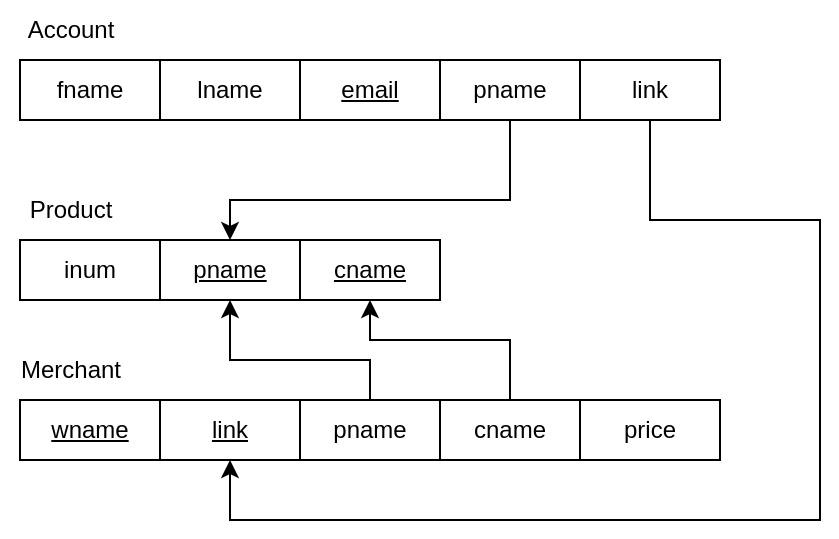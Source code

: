 <mxfile version="21.0.2" type="device"><diagram id="R2lEEEUBdFMjLlhIrx00" name="Page-1"><mxGraphModel dx="699" dy="444" grid="1" gridSize="10" guides="1" tooltips="1" connect="1" arrows="1" fold="1" page="1" pageScale="1" pageWidth="850" pageHeight="1100" math="0" shadow="0" extFonts="Permanent Marker^https://fonts.googleapis.com/css?family=Permanent+Marker"><root><mxCell id="0"/><mxCell id="1" parent="0"/><mxCell id="oWvPISL375FjDvtNMHMM-16" value="lname" style="rounded=0;whiteSpace=wrap;html=1;" vertex="1" parent="1"><mxGeometry x="160" y="70" width="70" height="30" as="geometry"/></mxCell><mxCell id="oWvPISL375FjDvtNMHMM-18" value="Account" style="text;html=1;align=center;verticalAlign=middle;resizable=0;points=[];autosize=1;strokeColor=none;fillColor=none;" vertex="1" parent="1"><mxGeometry x="80" y="40" width="70" height="30" as="geometry"/></mxCell><mxCell id="oWvPISL375FjDvtNMHMM-22" value="&lt;u&gt;email&lt;/u&gt;" style="rounded=0;whiteSpace=wrap;html=1;" vertex="1" parent="1"><mxGeometry x="230" y="70" width="70" height="30" as="geometry"/></mxCell><mxCell id="oWvPISL375FjDvtNMHMM-23" value="pname" style="rounded=0;whiteSpace=wrap;html=1;" vertex="1" parent="1"><mxGeometry x="300" y="70" width="70" height="30" as="geometry"/></mxCell><mxCell id="oWvPISL375FjDvtNMHMM-24" value="fname" style="rounded=0;whiteSpace=wrap;html=1;" vertex="1" parent="1"><mxGeometry x="90" y="70" width="70" height="30" as="geometry"/></mxCell><mxCell id="oWvPISL375FjDvtNMHMM-25" value="inum" style="rounded=0;whiteSpace=wrap;html=1;" vertex="1" parent="1"><mxGeometry x="90" y="160" width="70" height="30" as="geometry"/></mxCell><mxCell id="oWvPISL375FjDvtNMHMM-26" value="&lt;u&gt;pname&lt;/u&gt;" style="rounded=0;whiteSpace=wrap;html=1;" vertex="1" parent="1"><mxGeometry x="160" y="160" width="70" height="30" as="geometry"/></mxCell><mxCell id="oWvPISL375FjDvtNMHMM-27" value="&lt;u&gt;cname&lt;/u&gt;" style="rounded=0;whiteSpace=wrap;html=1;" vertex="1" parent="1"><mxGeometry x="230" y="160" width="70" height="30" as="geometry"/></mxCell><mxCell id="oWvPISL375FjDvtNMHMM-28" value="Product" style="text;html=1;align=center;verticalAlign=middle;resizable=0;points=[];autosize=1;strokeColor=none;fillColor=none;" vertex="1" parent="1"><mxGeometry x="85" y="130" width="60" height="30" as="geometry"/></mxCell><mxCell id="oWvPISL375FjDvtNMHMM-29" value="&lt;u&gt;wname&lt;/u&gt;" style="rounded=0;whiteSpace=wrap;html=1;" vertex="1" parent="1"><mxGeometry x="90" y="240" width="70" height="30" as="geometry"/></mxCell><mxCell id="oWvPISL375FjDvtNMHMM-30" value="&lt;u&gt;link&lt;/u&gt;" style="rounded=0;whiteSpace=wrap;html=1;" vertex="1" parent="1"><mxGeometry x="160" y="240" width="70" height="30" as="geometry"/></mxCell><mxCell id="oWvPISL375FjDvtNMHMM-31" value="pname" style="rounded=0;whiteSpace=wrap;html=1;" vertex="1" parent="1"><mxGeometry x="230" y="240" width="70" height="30" as="geometry"/></mxCell><mxCell id="oWvPISL375FjDvtNMHMM-32" value="price" style="rounded=0;whiteSpace=wrap;html=1;" vertex="1" parent="1"><mxGeometry x="370" y="240" width="70" height="30" as="geometry"/></mxCell><mxCell id="oWvPISL375FjDvtNMHMM-33" value="cname" style="rounded=0;whiteSpace=wrap;html=1;" vertex="1" parent="1"><mxGeometry x="300" y="240" width="70" height="30" as="geometry"/></mxCell><mxCell id="oWvPISL375FjDvtNMHMM-35" value="Merchant" style="text;html=1;align=center;verticalAlign=middle;resizable=0;points=[];autosize=1;strokeColor=none;fillColor=none;" vertex="1" parent="1"><mxGeometry x="80" y="210" width="70" height="30" as="geometry"/></mxCell><mxCell id="oWvPISL375FjDvtNMHMM-38" value="link" style="rounded=0;whiteSpace=wrap;html=1;" vertex="1" parent="1"><mxGeometry x="370" y="70" width="70" height="30" as="geometry"/></mxCell><mxCell id="oWvPISL375FjDvtNMHMM-42" value="" style="endArrow=classic;html=1;rounded=0;exitX=0.5;exitY=0;exitDx=0;exitDy=0;entryX=0.5;entryY=1;entryDx=0;entryDy=0;" edge="1" parent="1" source="oWvPISL375FjDvtNMHMM-31" target="oWvPISL375FjDvtNMHMM-26"><mxGeometry width="50" height="50" relative="1" as="geometry"><mxPoint x="350" y="230" as="sourcePoint"/><mxPoint x="400" y="180" as="targetPoint"/><Array as="points"><mxPoint x="265" y="220"/><mxPoint x="195" y="220"/></Array></mxGeometry></mxCell><mxCell id="oWvPISL375FjDvtNMHMM-43" value="" style="endArrow=classic;html=1;rounded=0;exitX=0.5;exitY=0;exitDx=0;exitDy=0;entryX=0.5;entryY=1;entryDx=0;entryDy=0;" edge="1" parent="1" source="oWvPISL375FjDvtNMHMM-33" target="oWvPISL375FjDvtNMHMM-27"><mxGeometry width="50" height="50" relative="1" as="geometry"><mxPoint x="350" y="230" as="sourcePoint"/><mxPoint x="400" y="180" as="targetPoint"/><Array as="points"><mxPoint x="335" y="210"/><mxPoint x="265" y="210"/></Array></mxGeometry></mxCell><mxCell id="oWvPISL375FjDvtNMHMM-44" value="" style="endArrow=classic;html=1;rounded=0;exitX=0.5;exitY=1;exitDx=0;exitDy=0;entryX=0.5;entryY=1;entryDx=0;entryDy=0;" edge="1" parent="1" source="oWvPISL375FjDvtNMHMM-38" target="oWvPISL375FjDvtNMHMM-30"><mxGeometry width="50" height="50" relative="1" as="geometry"><mxPoint x="350" y="230" as="sourcePoint"/><mxPoint x="490" y="320" as="targetPoint"/><Array as="points"><mxPoint x="405" y="150"/><mxPoint x="490" y="150"/><mxPoint x="490" y="300"/><mxPoint x="195" y="300"/></Array></mxGeometry></mxCell><mxCell id="oWvPISL375FjDvtNMHMM-45" value="" style="endArrow=classic;html=1;rounded=0;exitX=0.5;exitY=1;exitDx=0;exitDy=0;entryX=0.5;entryY=0;entryDx=0;entryDy=0;" edge="1" parent="1" source="oWvPISL375FjDvtNMHMM-23" target="oWvPISL375FjDvtNMHMM-26"><mxGeometry width="50" height="50" relative="1" as="geometry"><mxPoint x="350" y="230" as="sourcePoint"/><mxPoint x="400" y="180" as="targetPoint"/><Array as="points"><mxPoint x="335" y="140"/><mxPoint x="195" y="140"/></Array></mxGeometry></mxCell></root></mxGraphModel></diagram></mxfile>
